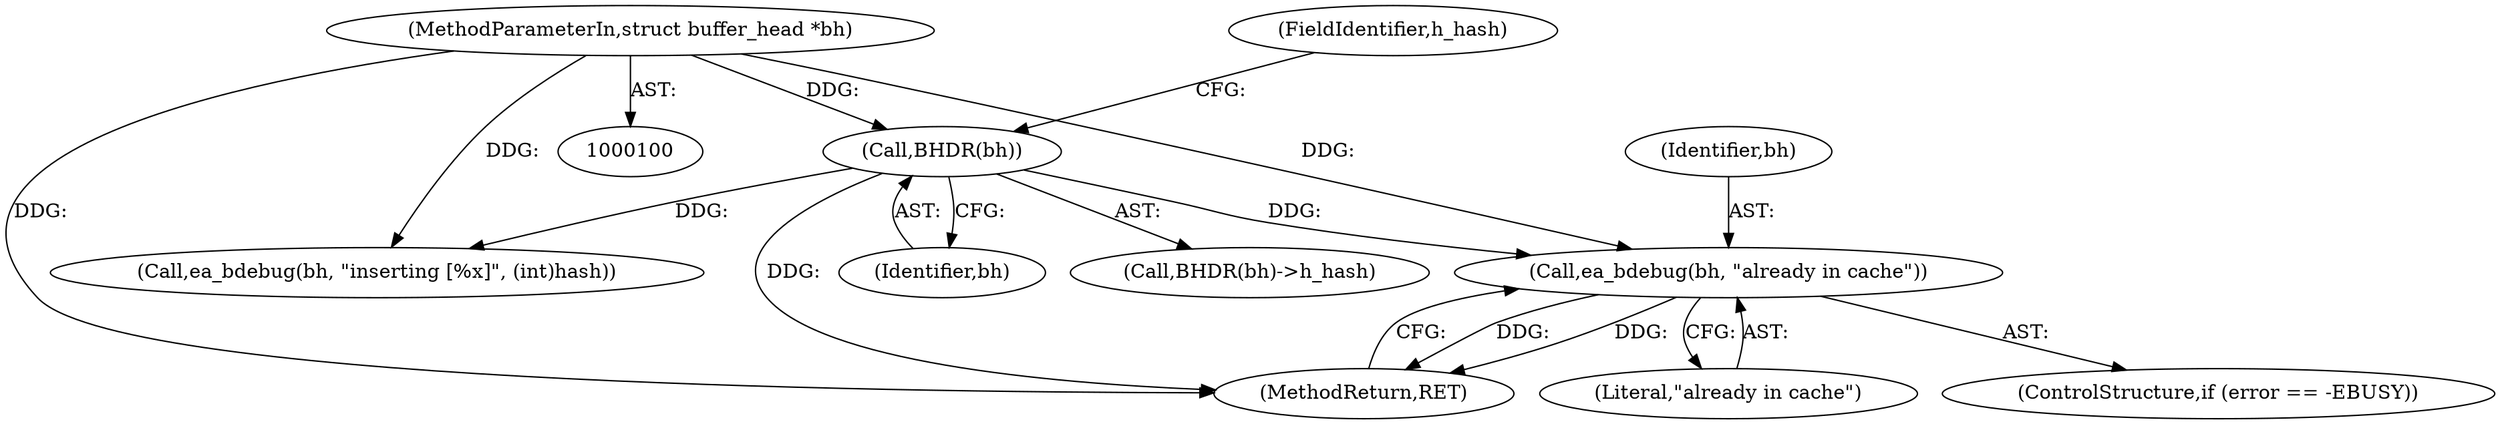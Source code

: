 digraph "0_linux_82939d7999dfc1f1998c4b1c12e2f19edbdff272_5@pointer" {
"1000130" [label="(Call,ea_bdebug(bh, \"already in cache\"))"];
"1000109" [label="(Call,BHDR(bh))"];
"1000102" [label="(MethodParameterIn,struct buffer_head *bh)"];
"1000125" [label="(ControlStructure,if (error == -EBUSY))"];
"1000131" [label="(Identifier,bh)"];
"1000108" [label="(Call,BHDR(bh)->h_hash)"];
"1000130" [label="(Call,ea_bdebug(bh, \"already in cache\"))"];
"1000110" [label="(Identifier,bh)"];
"1000134" [label="(Call,ea_bdebug(bh, \"inserting [%x]\", (int)hash))"];
"1000102" [label="(MethodParameterIn,struct buffer_head *bh)"];
"1000140" [label="(MethodReturn,RET)"];
"1000132" [label="(Literal,\"already in cache\")"];
"1000111" [label="(FieldIdentifier,h_hash)"];
"1000109" [label="(Call,BHDR(bh))"];
"1000130" -> "1000125"  [label="AST: "];
"1000130" -> "1000132"  [label="CFG: "];
"1000131" -> "1000130"  [label="AST: "];
"1000132" -> "1000130"  [label="AST: "];
"1000140" -> "1000130"  [label="CFG: "];
"1000130" -> "1000140"  [label="DDG: "];
"1000130" -> "1000140"  [label="DDG: "];
"1000109" -> "1000130"  [label="DDG: "];
"1000102" -> "1000130"  [label="DDG: "];
"1000109" -> "1000108"  [label="AST: "];
"1000109" -> "1000110"  [label="CFG: "];
"1000110" -> "1000109"  [label="AST: "];
"1000111" -> "1000109"  [label="CFG: "];
"1000109" -> "1000140"  [label="DDG: "];
"1000102" -> "1000109"  [label="DDG: "];
"1000109" -> "1000134"  [label="DDG: "];
"1000102" -> "1000100"  [label="AST: "];
"1000102" -> "1000140"  [label="DDG: "];
"1000102" -> "1000134"  [label="DDG: "];
}
